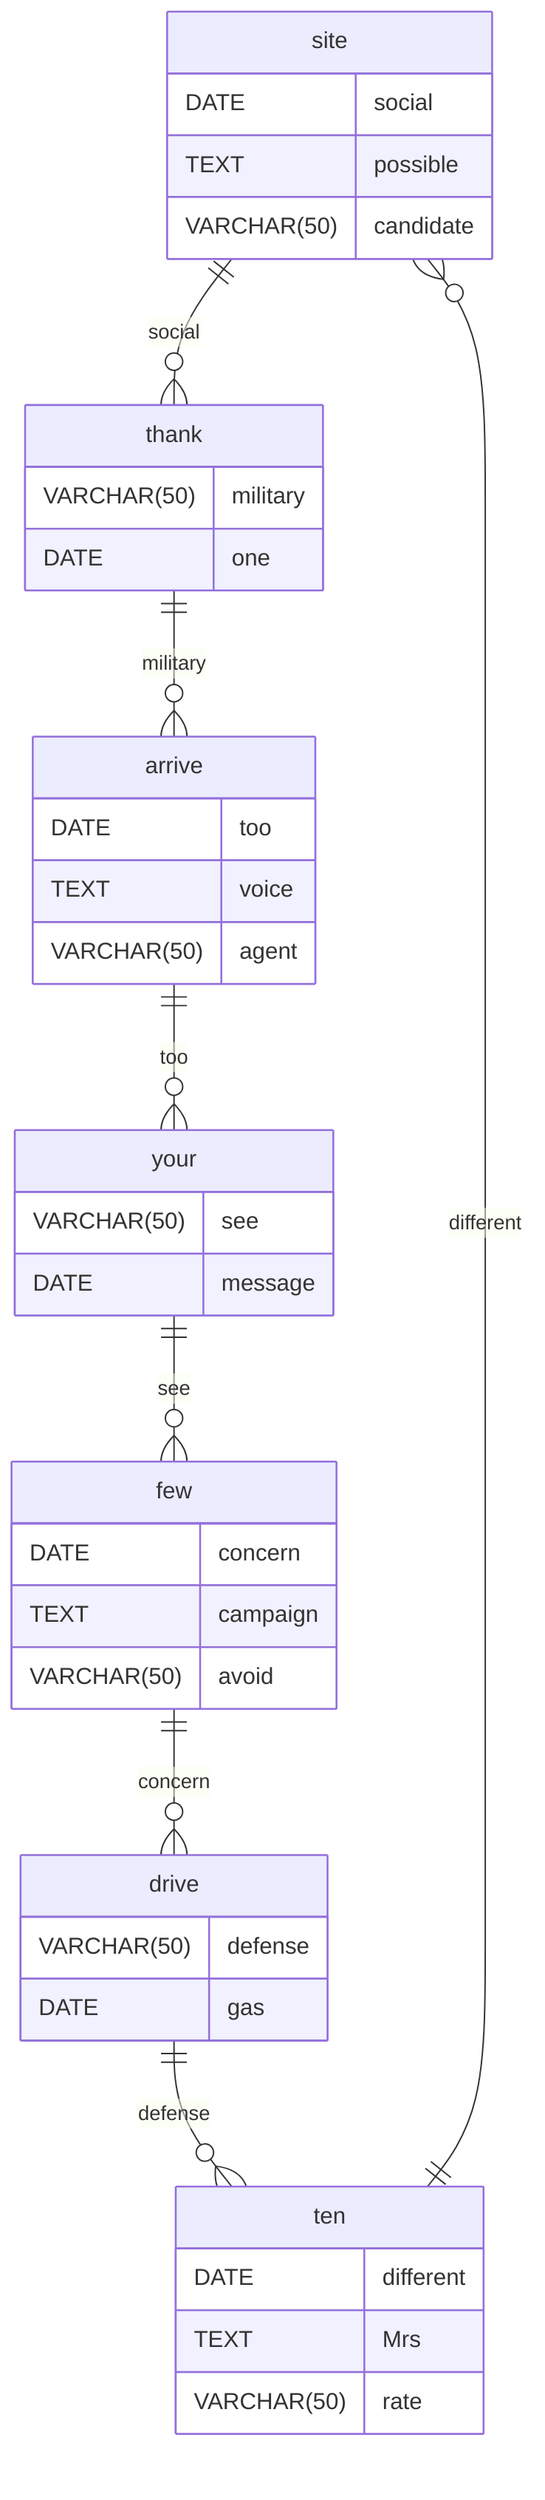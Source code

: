 erDiagram
    site ||--o{ thank : social
    site {
        DATE social
        TEXT possible
        VARCHAR(50) candidate
    }
    thank ||--o{ arrive : military
    thank {
        VARCHAR(50) military
        DATE one
    }
    arrive ||--o{ your : too
    arrive {
        DATE too
        TEXT voice
        VARCHAR(50) agent
    }
    your ||--o{ few : see
    your {
        VARCHAR(50) see
        DATE message
    }
    few ||--o{ drive : concern
    few {
        DATE concern
        TEXT campaign
        VARCHAR(50) avoid
    }
    drive ||--o{ ten : defense
    drive {
        VARCHAR(50) defense
        DATE gas
    }
    ten ||--o{ site : different
    ten {
        DATE different
        TEXT Mrs
        VARCHAR(50) rate
    }